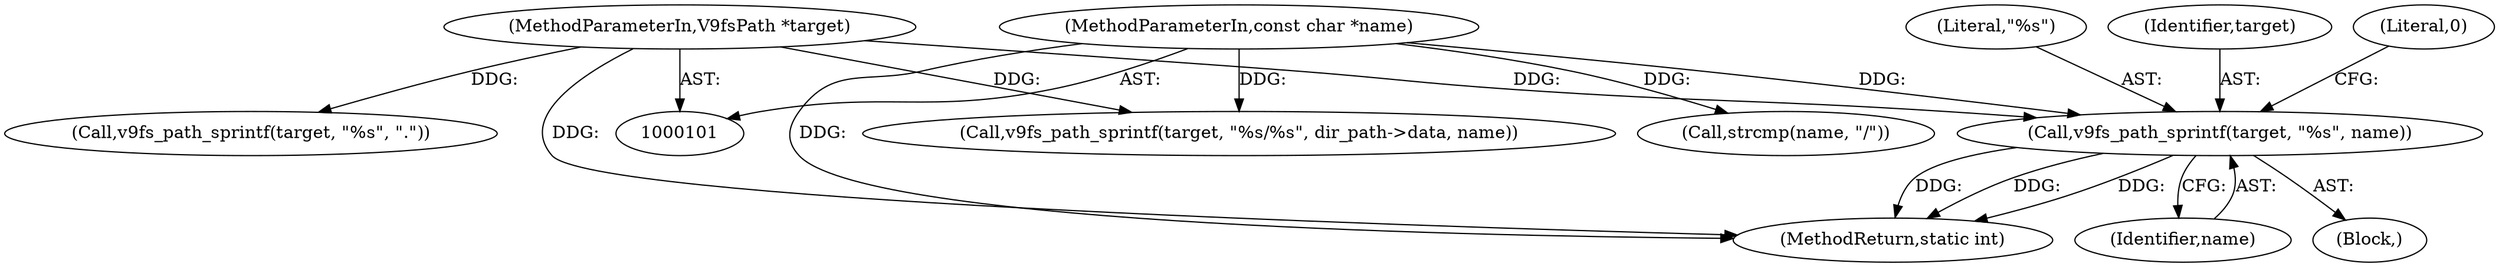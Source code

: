 digraph "0_qemu_9c6b899f7a46893ab3b671e341a2234e9c0c060e@API" {
"1000123" [label="(Call,v9fs_path_sprintf(target, \"%s\", name))"];
"1000105" [label="(MethodParameterIn,V9fsPath *target)"];
"1000104" [label="(MethodParameterIn,const char *name)"];
"1000105" [label="(MethodParameterIn,V9fsPath *target)"];
"1000123" [label="(Call,v9fs_path_sprintf(target, \"%s\", name))"];
"1000125" [label="(Literal,\"%s\")"];
"1000122" [label="(Block,)"];
"1000135" [label="(MethodReturn,static int)"];
"1000110" [label="(Call,v9fs_path_sprintf(target, \"%s/%s\", dir_path->data, name))"];
"1000129" [label="(Call,v9fs_path_sprintf(target, \"%s\", \".\"))"];
"1000104" [label="(MethodParameterIn,const char *name)"];
"1000124" [label="(Identifier,target)"];
"1000119" [label="(Call,strcmp(name, \"/\"))"];
"1000126" [label="(Identifier,name)"];
"1000134" [label="(Literal,0)"];
"1000123" -> "1000122"  [label="AST: "];
"1000123" -> "1000126"  [label="CFG: "];
"1000124" -> "1000123"  [label="AST: "];
"1000125" -> "1000123"  [label="AST: "];
"1000126" -> "1000123"  [label="AST: "];
"1000134" -> "1000123"  [label="CFG: "];
"1000123" -> "1000135"  [label="DDG: "];
"1000123" -> "1000135"  [label="DDG: "];
"1000123" -> "1000135"  [label="DDG: "];
"1000105" -> "1000123"  [label="DDG: "];
"1000104" -> "1000123"  [label="DDG: "];
"1000105" -> "1000101"  [label="AST: "];
"1000105" -> "1000135"  [label="DDG: "];
"1000105" -> "1000110"  [label="DDG: "];
"1000105" -> "1000129"  [label="DDG: "];
"1000104" -> "1000101"  [label="AST: "];
"1000104" -> "1000135"  [label="DDG: "];
"1000104" -> "1000110"  [label="DDG: "];
"1000104" -> "1000119"  [label="DDG: "];
}
